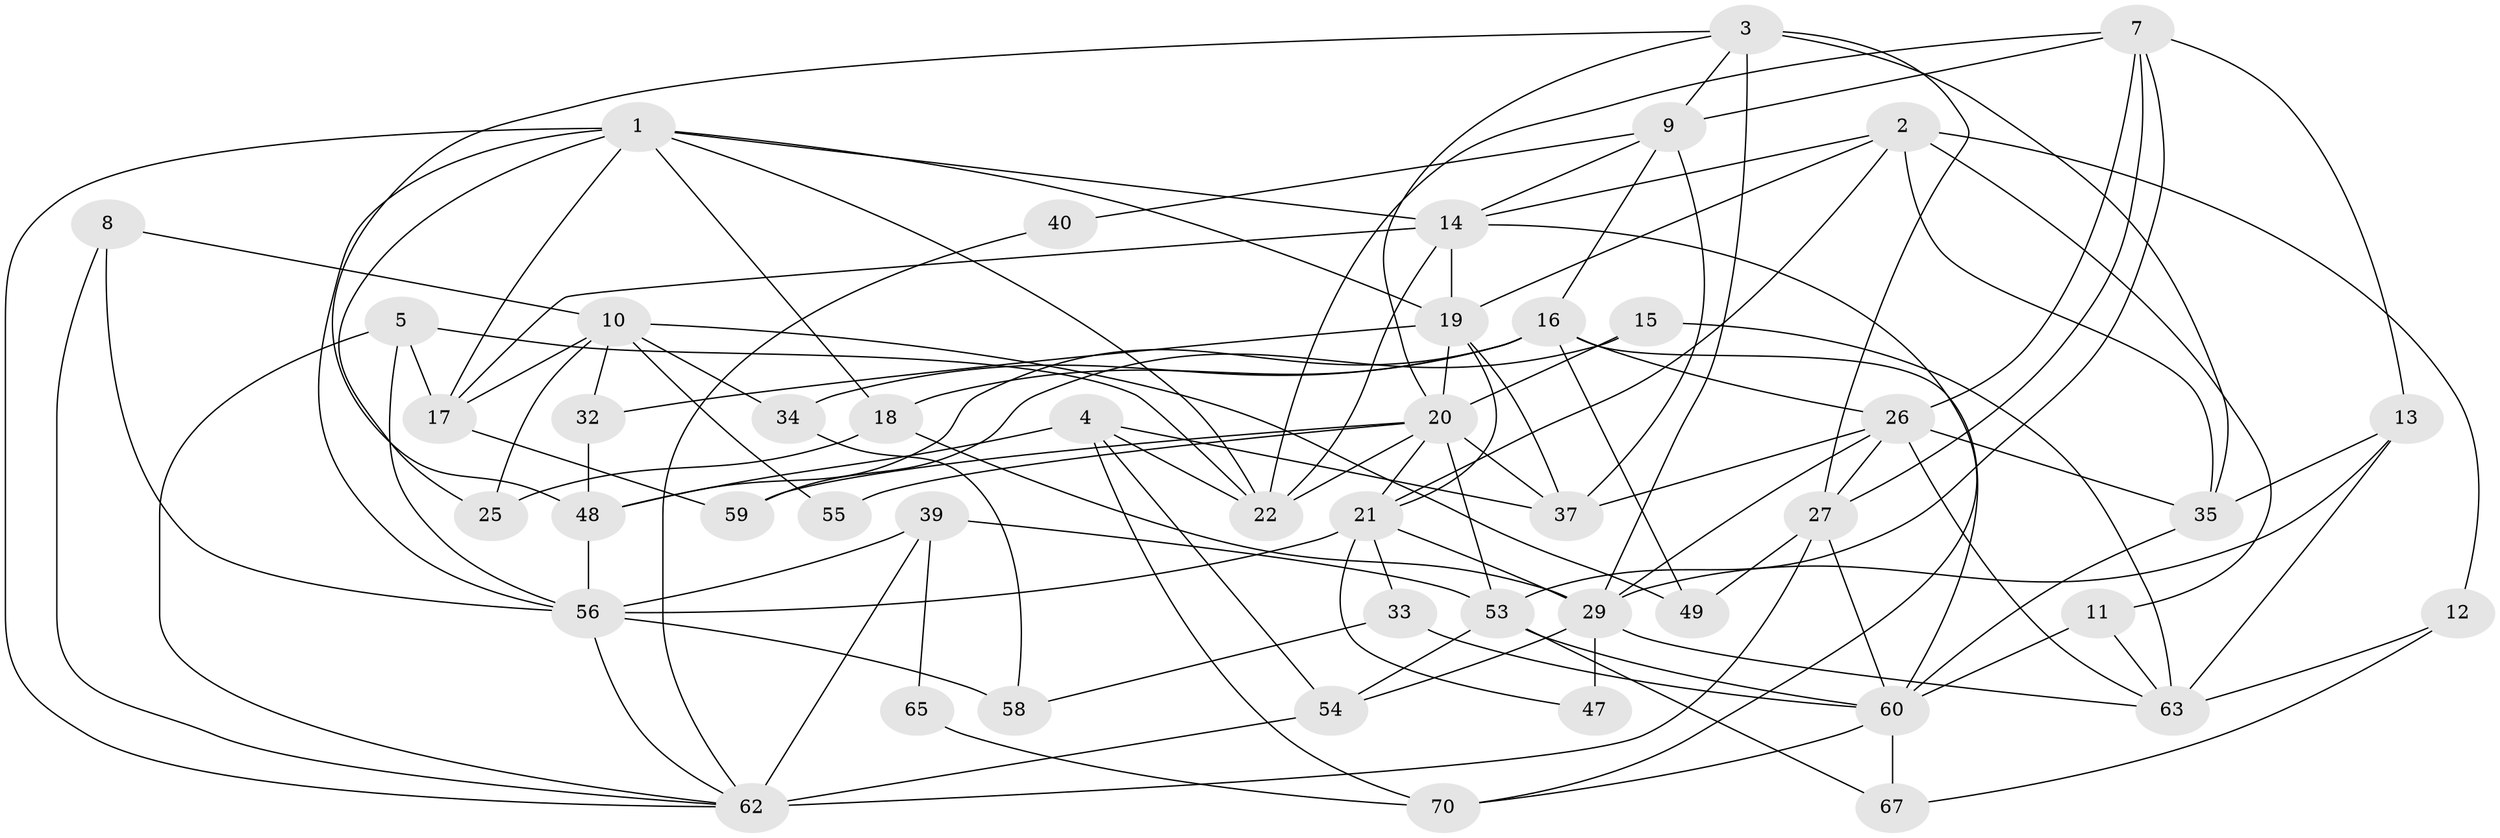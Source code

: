 // Generated by graph-tools (version 1.1) at 2025/52/02/27/25 19:52:01]
// undirected, 47 vertices, 116 edges
graph export_dot {
graph [start="1"]
  node [color=gray90,style=filled];
  1 [super="+50"];
  2 [super="+74"];
  3 [super="+6"];
  4 [super="+24"];
  5;
  7 [super="+43"];
  8;
  9 [super="+52"];
  10 [super="+31"];
  11;
  12;
  13 [super="+64"];
  14 [super="+36"];
  15;
  16 [super="+51"];
  17 [super="+46"];
  18 [super="+30"];
  19 [super="+76"];
  20 [super="+28"];
  21 [super="+69"];
  22 [super="+23"];
  25;
  26 [super="+38"];
  27 [super="+44"];
  29 [super="+71"];
  32;
  33;
  34 [super="+42"];
  35 [super="+41"];
  37 [super="+61"];
  39 [super="+45"];
  40;
  47;
  48 [super="+72"];
  49;
  53 [super="+57"];
  54 [super="+68"];
  55;
  56 [super="+73"];
  58;
  59;
  60 [super="+77"];
  62 [super="+66"];
  63 [super="+75"];
  65;
  67;
  70;
  1 -- 56;
  1 -- 22;
  1 -- 18;
  1 -- 17;
  1 -- 19;
  1 -- 14;
  1 -- 62;
  1 -- 25;
  2 -- 12;
  2 -- 35;
  2 -- 19;
  2 -- 11;
  2 -- 21;
  2 -- 14;
  3 -- 48;
  3 -- 35;
  3 -- 20;
  3 -- 27;
  3 -- 29;
  3 -- 9;
  4 -- 54;
  4 -- 22 [weight=2];
  4 -- 48;
  4 -- 37;
  4 -- 70;
  5 -- 22;
  5 -- 17;
  5 -- 56;
  5 -- 62;
  7 -- 22;
  7 -- 13;
  7 -- 27;
  7 -- 9;
  7 -- 26;
  7 -- 53;
  8 -- 10;
  8 -- 62;
  8 -- 56;
  9 -- 16;
  9 -- 37 [weight=2];
  9 -- 40;
  9 -- 14;
  10 -- 34 [weight=2];
  10 -- 32;
  10 -- 17;
  10 -- 49;
  10 -- 55;
  10 -- 25;
  11 -- 63;
  11 -- 60;
  12 -- 67;
  12 -- 63 [weight=2];
  13 -- 35;
  13 -- 29;
  13 -- 63;
  14 -- 22;
  14 -- 17;
  14 -- 19;
  14 -- 70;
  15 -- 59;
  15 -- 63;
  15 -- 20;
  16 -- 34;
  16 -- 49;
  16 -- 26;
  16 -- 18;
  16 -- 48;
  16 -- 60;
  17 -- 59;
  18 -- 25;
  18 -- 29;
  19 -- 21;
  19 -- 20;
  19 -- 32;
  19 -- 37;
  20 -- 21;
  20 -- 55;
  20 -- 53;
  20 -- 22;
  20 -- 59;
  20 -- 37;
  21 -- 33;
  21 -- 47;
  21 -- 29;
  21 -- 56;
  26 -- 63;
  26 -- 27;
  26 -- 35;
  26 -- 37;
  26 -- 29;
  27 -- 62;
  27 -- 49;
  27 -- 60;
  29 -- 47;
  29 -- 54;
  29 -- 63;
  32 -- 48;
  33 -- 58;
  33 -- 60;
  34 -- 58;
  35 -- 60;
  39 -- 65;
  39 -- 53;
  39 -- 62 [weight=3];
  39 -- 56;
  40 -- 62;
  48 -- 56;
  53 -- 60 [weight=2];
  53 -- 67;
  53 -- 54;
  54 -- 62;
  56 -- 58;
  56 -- 62;
  60 -- 67;
  60 -- 70;
  65 -- 70;
}
